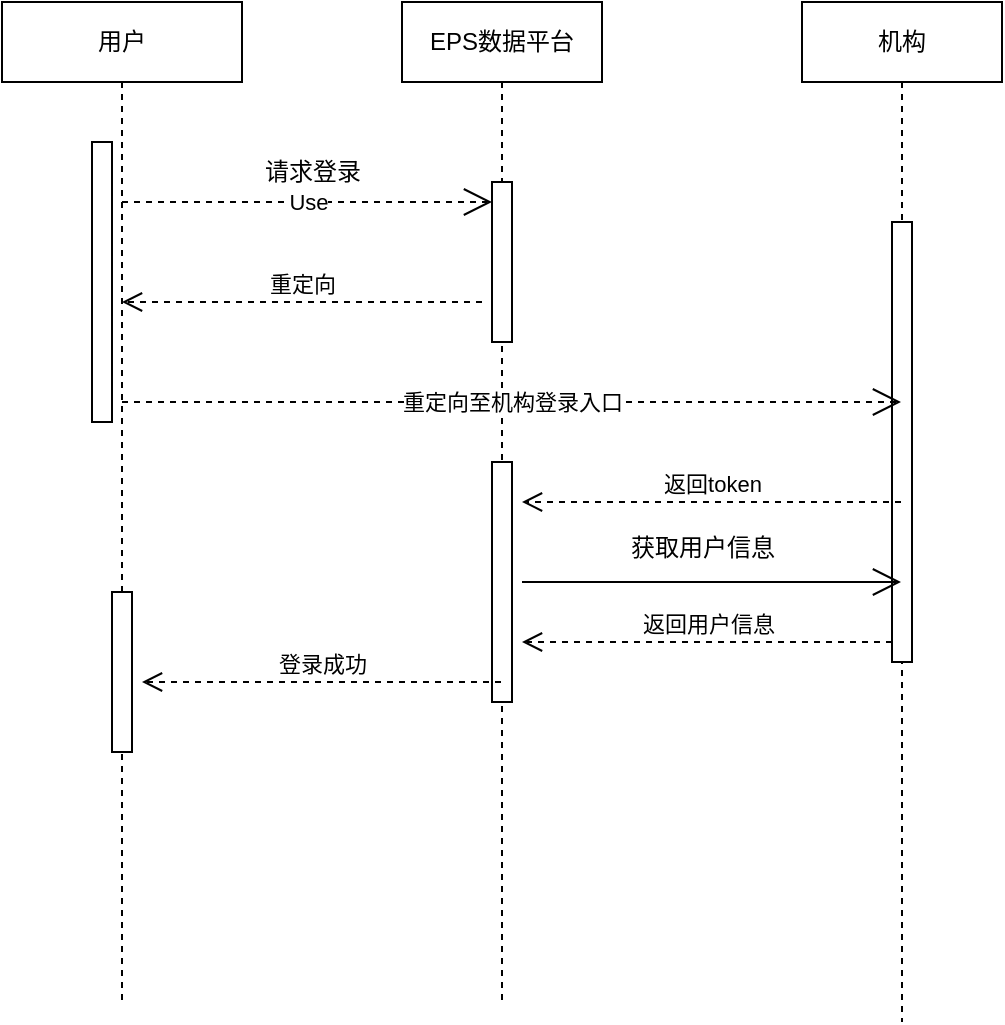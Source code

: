 <mxfile version="24.7.17">
  <diagram name="Page-1" id="74e2e168-ea6b-b213-b513-2b3c1d86103e">
    <mxGraphModel dx="1434" dy="746" grid="1" gridSize="10" guides="1" tooltips="1" connect="1" arrows="1" fold="1" page="1" pageScale="1" pageWidth="1100" pageHeight="850" background="none" math="0" shadow="0">
      <root>
        <mxCell id="0" />
        <mxCell id="1" parent="0" />
        <mxCell id="l7RL3GtuZe_c506HjT2n-18" value="用户" style="shape=umlLifeline;perimeter=lifelinePerimeter;whiteSpace=wrap;html=1;container=1;dropTarget=0;collapsible=0;recursiveResize=0;outlineConnect=0;portConstraint=eastwest;newEdgeStyle={&quot;curved&quot;:0,&quot;rounded&quot;:0};" vertex="1" parent="1">
          <mxGeometry x="260" y="130" width="120" height="500" as="geometry" />
        </mxCell>
        <mxCell id="l7RL3GtuZe_c506HjT2n-21" value="" style="html=1;points=[[0,0,0,0,5],[0,1,0,0,-5],[1,0,0,0,5],[1,1,0,0,-5]];perimeter=orthogonalPerimeter;outlineConnect=0;targetShapes=umlLifeline;portConstraint=eastwest;newEdgeStyle={&quot;curved&quot;:0,&quot;rounded&quot;:0};" vertex="1" parent="l7RL3GtuZe_c506HjT2n-18">
          <mxGeometry x="45" y="70" width="10" height="140" as="geometry" />
        </mxCell>
        <mxCell id="l7RL3GtuZe_c506HjT2n-40" value="" style="html=1;points=[[0,0,0,0,5],[0,1,0,0,-5],[1,0,0,0,5],[1,1,0,0,-5]];perimeter=orthogonalPerimeter;outlineConnect=0;targetShapes=umlLifeline;portConstraint=eastwest;newEdgeStyle={&quot;curved&quot;:0,&quot;rounded&quot;:0};" vertex="1" parent="l7RL3GtuZe_c506HjT2n-18">
          <mxGeometry x="55" y="295" width="10" height="80" as="geometry" />
        </mxCell>
        <mxCell id="l7RL3GtuZe_c506HjT2n-19" value="EPS数据平台" style="shape=umlLifeline;perimeter=lifelinePerimeter;whiteSpace=wrap;html=1;container=1;dropTarget=0;collapsible=0;recursiveResize=0;outlineConnect=0;portConstraint=eastwest;newEdgeStyle={&quot;curved&quot;:0,&quot;rounded&quot;:0};" vertex="1" parent="1">
          <mxGeometry x="460" y="130" width="100" height="500" as="geometry" />
        </mxCell>
        <mxCell id="l7RL3GtuZe_c506HjT2n-23" value="" style="html=1;points=[[0,0,0,0,5],[0,1,0,0,-5],[1,0,0,0,5],[1,1,0,0,-5]];perimeter=orthogonalPerimeter;outlineConnect=0;targetShapes=umlLifeline;portConstraint=eastwest;newEdgeStyle={&quot;curved&quot;:0,&quot;rounded&quot;:0};" vertex="1" parent="l7RL3GtuZe_c506HjT2n-19">
          <mxGeometry x="45" y="90" width="10" height="80" as="geometry" />
        </mxCell>
        <mxCell id="l7RL3GtuZe_c506HjT2n-35" value="" style="html=1;points=[[0,0,0,0,5],[0,1,0,0,-5],[1,0,0,0,5],[1,1,0,0,-5]];perimeter=orthogonalPerimeter;outlineConnect=0;targetShapes=umlLifeline;portConstraint=eastwest;newEdgeStyle={&quot;curved&quot;:0,&quot;rounded&quot;:0};" vertex="1" parent="l7RL3GtuZe_c506HjT2n-19">
          <mxGeometry x="45" y="230" width="10" height="120" as="geometry" />
        </mxCell>
        <mxCell id="l7RL3GtuZe_c506HjT2n-20" value="机构" style="shape=umlLifeline;perimeter=lifelinePerimeter;whiteSpace=wrap;html=1;container=1;dropTarget=0;collapsible=0;recursiveResize=0;outlineConnect=0;portConstraint=eastwest;newEdgeStyle={&quot;curved&quot;:0,&quot;rounded&quot;:0};" vertex="1" parent="1">
          <mxGeometry x="660" y="130" width="100" height="510" as="geometry" />
        </mxCell>
        <mxCell id="l7RL3GtuZe_c506HjT2n-27" value="" style="html=1;points=[[0,0,0,0,5],[0,1,0,0,-5],[1,0,0,0,5],[1,1,0,0,-5]];perimeter=orthogonalPerimeter;outlineConnect=0;targetShapes=umlLifeline;portConstraint=eastwest;newEdgeStyle={&quot;curved&quot;:0,&quot;rounded&quot;:0};" vertex="1" parent="l7RL3GtuZe_c506HjT2n-20">
          <mxGeometry x="45" y="110" width="10" height="220" as="geometry" />
        </mxCell>
        <mxCell id="l7RL3GtuZe_c506HjT2n-26" value="请求登录" style="text;html=1;align=center;verticalAlign=middle;resizable=0;points=[];autosize=1;strokeColor=none;fillColor=none;" vertex="1" parent="1">
          <mxGeometry x="380" y="200" width="70" height="30" as="geometry" />
        </mxCell>
        <mxCell id="l7RL3GtuZe_c506HjT2n-28" value="重定向" style="html=1;verticalAlign=bottom;endArrow=open;dashed=1;endSize=8;curved=0;rounded=0;" edge="1" parent="1" target="l7RL3GtuZe_c506HjT2n-18">
          <mxGeometry relative="1" as="geometry">
            <mxPoint x="500" y="280" as="sourcePoint" />
            <mxPoint x="420" y="280" as="targetPoint" />
          </mxGeometry>
        </mxCell>
        <mxCell id="l7RL3GtuZe_c506HjT2n-33" value="Use" style="endArrow=open;endSize=12;dashed=1;html=1;rounded=0;" edge="1" parent="1" target="l7RL3GtuZe_c506HjT2n-23">
          <mxGeometry width="160" relative="1" as="geometry">
            <mxPoint x="320" y="230" as="sourcePoint" />
            <mxPoint x="480" y="230" as="targetPoint" />
          </mxGeometry>
        </mxCell>
        <mxCell id="l7RL3GtuZe_c506HjT2n-34" value="重定向至机构登录入口" style="endArrow=open;endSize=12;dashed=1;html=1;rounded=0;" edge="1" parent="1" target="l7RL3GtuZe_c506HjT2n-20">
          <mxGeometry x="0.001" width="160" relative="1" as="geometry">
            <mxPoint x="320" y="330" as="sourcePoint" />
            <mxPoint x="505" y="330" as="targetPoint" />
            <mxPoint as="offset" />
          </mxGeometry>
        </mxCell>
        <mxCell id="l7RL3GtuZe_c506HjT2n-36" value="返回token" style="html=1;verticalAlign=bottom;endArrow=open;dashed=1;endSize=8;curved=0;rounded=0;" edge="1" parent="1" source="l7RL3GtuZe_c506HjT2n-20">
          <mxGeometry relative="1" as="geometry">
            <mxPoint x="600" y="380" as="sourcePoint" />
            <mxPoint x="520" y="380" as="targetPoint" />
          </mxGeometry>
        </mxCell>
        <mxCell id="l7RL3GtuZe_c506HjT2n-37" value="" style="endArrow=open;endFill=1;endSize=12;html=1;rounded=0;" edge="1" parent="1" target="l7RL3GtuZe_c506HjT2n-20">
          <mxGeometry width="160" relative="1" as="geometry">
            <mxPoint x="520" y="420" as="sourcePoint" />
            <mxPoint x="680" y="420" as="targetPoint" />
          </mxGeometry>
        </mxCell>
        <mxCell id="l7RL3GtuZe_c506HjT2n-38" value="获取用户信息" style="text;html=1;align=center;verticalAlign=middle;resizable=0;points=[];autosize=1;strokeColor=none;fillColor=none;" vertex="1" parent="1">
          <mxGeometry x="560" y="388" width="100" height="30" as="geometry" />
        </mxCell>
        <mxCell id="l7RL3GtuZe_c506HjT2n-39" value="返回用户信息" style="html=1;verticalAlign=bottom;endArrow=open;dashed=1;endSize=8;curved=0;rounded=0;" edge="1" parent="1" source="l7RL3GtuZe_c506HjT2n-27">
          <mxGeometry relative="1" as="geometry">
            <mxPoint x="600" y="450" as="sourcePoint" />
            <mxPoint x="520" y="450" as="targetPoint" />
          </mxGeometry>
        </mxCell>
        <mxCell id="l7RL3GtuZe_c506HjT2n-41" value="登录成功" style="html=1;verticalAlign=bottom;endArrow=open;dashed=1;endSize=8;curved=0;rounded=0;" edge="1" parent="1" source="l7RL3GtuZe_c506HjT2n-19">
          <mxGeometry relative="1" as="geometry">
            <mxPoint x="410" y="470" as="sourcePoint" />
            <mxPoint x="330" y="470" as="targetPoint" />
          </mxGeometry>
        </mxCell>
      </root>
    </mxGraphModel>
  </diagram>
</mxfile>

